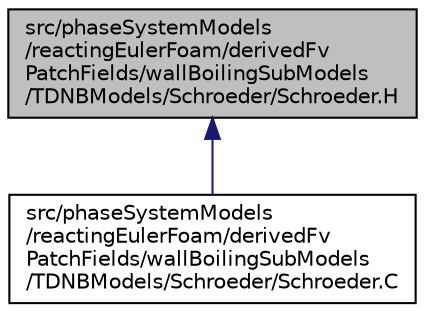 digraph "src/phaseSystemModels/reactingEulerFoam/derivedFvPatchFields/wallBoilingSubModels/TDNBModels/Schroeder/Schroeder.H"
{
  bgcolor="transparent";
  edge [fontname="Helvetica",fontsize="10",labelfontname="Helvetica",labelfontsize="10"];
  node [fontname="Helvetica",fontsize="10",shape=record];
  Node1 [label="src/phaseSystemModels\l/reactingEulerFoam/derivedFv\lPatchFields/wallBoilingSubModels\l/TDNBModels/Schroeder/Schroeder.H",height=0.2,width=0.4,color="black", fillcolor="grey75", style="filled" fontcolor="black"];
  Node1 -> Node2 [dir="back",color="midnightblue",fontsize="10",style="solid",fontname="Helvetica"];
  Node2 [label="src/phaseSystemModels\l/reactingEulerFoam/derivedFv\lPatchFields/wallBoilingSubModels\l/TDNBModels/Schroeder/Schroeder.C",height=0.2,width=0.4,color="black",URL="$Schroeder_8C.html"];
}
